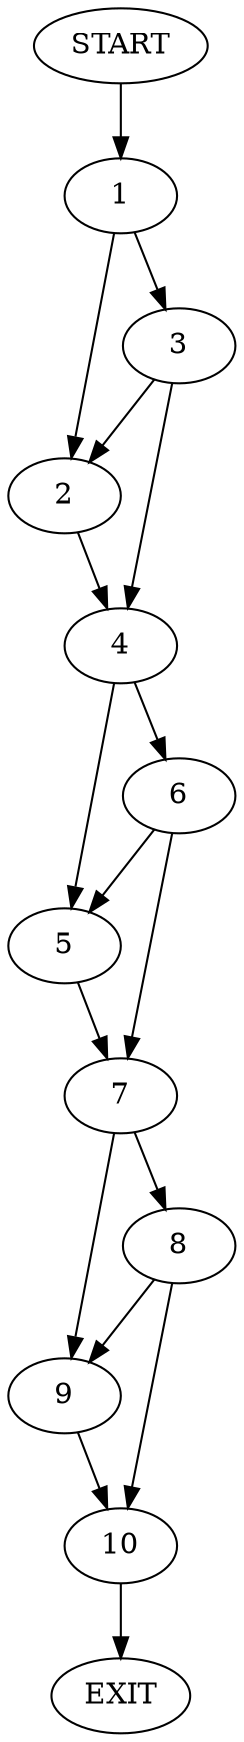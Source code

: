 digraph {
0 [label="START"]
11 [label="EXIT"]
0 -> 1
1 -> 2
1 -> 3
2 -> 4
3 -> 4
3 -> 2
4 -> 5
4 -> 6
5 -> 7
6 -> 7
6 -> 5
7 -> 8
7 -> 9
8 -> 10
8 -> 9
9 -> 10
10 -> 11
}
